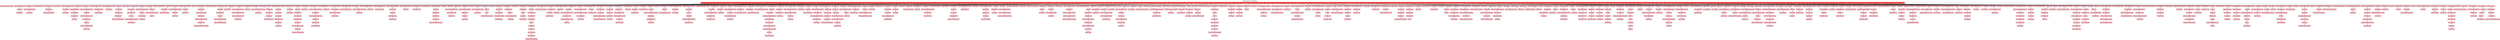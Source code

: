 digraph structs {
node [shape=record, fontname="Bookman Old Style", style=filled, fillcolor=lightpink];
edge [dir="both"]
labelloc="t";
label="Estructura de Datos";
fontsize=30;
struct [fillcolor=brown1, label="<f0> ___0___|<f1> ___1___|<f2> ___2___|<f3> ___3___|<f4> ___4___|<f5> ___5___|<f6> ___6___|<f7> ___7___|<f8> ___8___|<f9> ___9___|<f10> ___10___|<f11> ___11___|<f12> ___12___|<f13> ___13___|<f14> ___14___|<f15> ___15___|<f16> ___16___|<f17> ___17___|<f18> ___18___|<f19> ___19___|<f20> ___20___|<f21> ___21___|<f22> ___22___|<f23> ___23___|<f24> ___24___|<f25> ___25___|<f26> ___26___|<f27> ___27___|<f28> ___28___|<f29> ___29___|<f30> ___30___|<f31> ___31___|<f32> ___32___|<f33> ___33___|<f34> ___34___|<f35> ___35___|<f36> ___36___|<f37> ___37___|<f38> ___38___|<f39> ___39___|<f40> ___40___|<f41> ___41___|<f42> ___42___|<f43> ___43___|<f44> ___44___|<f45> ___45___|<f46> ___46___|<f47> ___47___|<f48> ___48___|<f49> ___49___|<f50> ___50___|<f51> ___51___|<f52> ___52___|<f53> ___53___|<f54> ___54___|<f55> ___55___|<f56> ___56___|<f57> ___57___|<f58> ___58___|<f59> ___59___|<f60> ___60___|<f61> ___61___|<f62> ___62___|<f63> ___63___|<f64> ___64___|<f65> ___65___|<f66> ___66___|<f67> ___67___|<f68> ___68___|<f69> ___69___|<f70> ___70___|<f71> ___71___|<f72> ___72___|<f73> ___73___|<f74> ___74___|<f75> ___75___|<f76> ___76___|<f77> ___77___|<f78> ___78___|<f79> ___79___|<f80> ___80___|<f81> ___81___|<f82> ___82___|<f83> ___83___|<f84> ___84___|<f85> ___85___|<f86> ___86___|<f87> ___87___|<f88> ___88___|<f89> ___89___|<f90> ___90___|<f91> ___91___|<f92> ___92___|<f93> ___93___|<f94> ___94___|<f95> ___95___|<f96> ___96___|<f97> ___97___|<f98> ___98___|<f99> ___99___|<f100> ___100___|<f101> ___101___|<f102> ___102___|<f103> ___103___|<f104> ___104___|<f105> ___105___|<f106> ___106___|<f107> ___107___|<f108> ___108___|<f109> ___109___|<f110> ___110___|<f111> ___111___|<f112> ___112___|<f113> ___113___|<f114> ___114___|<f115> ___115___|<f116> ___116___|<f117> ___117___|<f118> ___118___|<f119> ___119___|<f120> ___120___|<f121> ___121___|<f122> ___122___|<f123> ___123___|<f124> ___124___|<f125> ___125___|<f126> ___126___|<f127> ___127___|<f128> ___128___|<f129> ___129___|<f130> ___130___|<f131> ___131___|<f132> ___132___|<f133> ___133___|<f134> ___134___|<f135> ___135___|<f136> ___136___|<f137> ___137___|<f138> ___138___|<f139> ___139___|<f140> ___140___|<f141> ___141___|<f142> ___142___|<f143> ___143___|<f144> ___144___|<f145> ___145___|<f146> ___146___|<f147> ___147___|<f148> ___148___|<f149> ___149___|<f150> ___150___|<f151> ___151___|<f152> ___152___|<f153> ___153___|<f154> ___154___|<f155> ___155___|<f156> ___156___|<f157> ___157___|<f158> ___158___|<f159> ___159___|<f160> ___160___|<f161> ___161___|<f162> ___162___|<f163> ___163___|<f164> ___164___|<f165> ___165___|<f166> ___166___|<f167> ___167___|<f168> ___168___|<f169> ___169___|<f170> ___170___|<f171> ___171___|<f172> ___172___|<f173> ___173___|<f174> ___174___|<f175> ___175___|<f176> ___176___|<f177> ___177___|<f178> ___178___|<f179> ___179___|<f180> ___180___|<f181> ___181___|<f182> ___182___|<f183> ___183___|<f184> ___184___|<f185> ___185___|<f186> ___186___|<f187> ___187___|<f188> ___188___|<f189> ___189___|<f190> ___190___|<f191> ___191___|<f192> ___192___|<f193> ___193___|<f194> ___194___|<f195> ___195___|<f196> ___196___|<f197> ___197___|<f198> ___198___|<f199> ___199___|<f200> ___200___|<f201> ___201___|<f202> ___202___|<f203> ___203___|<f204> ___204___|<f205> ___205___|<f206> ___206___|<f207> ___207___|<f208> ___208___|<f209> ___209___|<f210> ___210___|<f211> ___211___|<f212> ___212___|<f213> ___213___|<f214> ___214___|<f215> ___215___|<f216> ___216___|<f217> ___217___|<f218> ___218___|<f219> ___219___|<f220> ___220___|<f221> ___221___|<f222> ___222___|<f223> ___223___|<f224> ___224___|<f225> ___225___|<f226> ___226___|<f227> ___227___|<f228> ___228___|<f229> ___229___|<f230> ___230___|<f231> ___231___|<f232> ___232___|<f233> ___233___|<f234> ___234___|<f235> ___235___|<f236> ___236___|<f237> ___237___|<f238> ___238___|<f239> ___239___|<f240> ___240___|<f241> ___241___|<f242> ___242___|<f243> ___243___|<f244> ___244___|<f245> ___245___|<f246> ___246___|<f247> ___247___|<f248> ___248___|<f249> ___249___|<f250> ___250___|<f251> ___251___|<f252> ___252___|<f253> ___253___|<f254> ___254___|<f255> ___255___|<f256> ___256___|<f257> ___257___|<f258> ___258___|<f259> ___259___|<f260> ___260___|<f261> ___261___|<f262> ___262___|<f263> ___263___|<f264> ___264___|<f265> ___265___|<f266> ___266___|<f267> ___267___|<f268> ___268___|<f269> ___269___|<f270> ___270___|<f271> ___271___|<f272> ___272___|<f273> ___273___|<f274> ___274___|<f275> ___275___|<f276> ___276___|<f277> ___277___|<f278> ___278___|<f279> ___279___|<f280> ___280___|<f281> ___281___|<f282> ___282___|<f283> ___283___|<f284> ___284___|<f285> ___285___|<f286> ___286___|<f287> ___287___|<f288> ___288___|<f289> ___289___|<f290> ___290___|<f291> ___291___|<f292> ___292___|<f293> ___293___|<f294> ___294___|<f295> ___295___|<f296> ___296___|<f297> ___297___|<f298> ___298___|<f299> ___299___|<f300> ___300___|<f301> ___301___|<f302> ___302___|<f303> ___303___|<f304> ___304___|<f305> ___305___|<f306> ___306___|<f307> ___307___|<f308> ___308___|<f309> ___309___|<f310> ___310___|<f311> ___311___|<f312> ___312___|<f313> ___313___|<f314> ___314___|<f315> ___315___|<f316> ___316___|<f317> ___317___|<f318> ___318___|<f319> ___319___|<f320> ___320___|<f321> ___321___|<f322> ___322___|<f323> ___323___|<f324> ___324___"];
a0Node0 [label="Anguiano, Longoria y Blanco Asociados"]
struct:f0 -> a0Node0;
a1Node0 [label="Baca, Soria y Alvarez Asociados"]
a1Node1 [label="Bustos e Hijos"]
a1Node2 [label="Borrego López S.L."]
struct:f1 -> a1Node0 -> a1Node1 -> a1Node2;
a2Node0 [label="Corrales Mojica S.A."]
a2Node1 [label="Cortés, Menéndez y Rael Asociados"]
a2Node2 [label="Castillo Solís S.L."]
struct:f2 -> a2Node0 -> a2Node1 -> a2Node2;
a3Node0 [label="Delatorre Venegas Hermanos"]
struct:f3 -> a3Node0;
a4Node0 [label="Escamilla Pichardo S.L."]
a4Node1 [label="Esquivel y Carreón"]
a4Node2 [label="Espinoza, Ceja y Villa Asociados"]
struct:f4 -> a4Node0 -> a4Node1 -> a4Node2;
a5Node0 [label="Figueroa Serna S.L."]
struct:f5 -> a5Node0;
a6Node0 [label="Galindo, Valentín y Quintero Asociados"]
a6Node1 [label="Garza Toro e Hijos"]
a6Node2 [label="Guerrero y Serna"]
struct:f6 -> a6Node0 -> a6Node1 -> a6Node2;
a7Node0 [label="Haro y Rodrígez"]
a7Node1 [label="Herrera Reynoso Hermanos"]
a7Node2 [label="Hinojosa y Solorzano"]
a7Node3 [label="Holguín Saiz e Hijos"]
a7Node4 [label="Haro y Espinal"]
struct:f7 -> a7Node0 -> a7Node1 -> a7Node2 -> a7Node3 -> a7Node4;
a8Node0 [label="Irizarry y Treviño"]
a8Node1 [label="Iglesias, Valdés y Echevarría Asociados"]
a8Node2 [label="Iglesias y Téllez"]
a8Node3 [label="Irizarry, Barreto y Arriaga Asociados"]
a8Node4 [label="Ibarra Varela Hermanos"]
a8Node5 [label="Ibarra y Páez"]
a8Node6 [label="Irizarry, Chacón y Velasco Asociados"]
a8Node7 [label="Irizarry y Almaraz"]
struct:f8 -> a8Node0 -> a8Node1 -> a8Node2 -> a8Node3 -> a8Node4 -> a8Node5 -> a8Node6 -> a8Node7;
a9Node0 [label="Jasso, Atencio y Navarrete Asociados"]
a9Node1 [label="Juárez Aparicio Hermanos"]
a9Node2 [label="Jiménez y Montemayor"]
struct:f9 -> a9Node0 -> a9Node1 -> a9Node2;
a13Node0 [label="Anguiano, Longoria y Blanco Asociados"]
a13Node1 [label="Arenas Crespo S.A."]
struct:f13 -> a13Node0 -> a13Node1;
a14Node0 [label="Bustos y León"]
a14Node1 [label="Barragán y Adorno"]
a14Node2 [label="Beltrán Sevilla e Hijos"]
a14Node3 [label="Bañuelos y Peralta"]
a14Node4 [label="Barajas, Varela y Negrete Asociados"]
struct:f14 -> a14Node0 -> a14Node1 -> a14Node2 -> a14Node3 -> a14Node4;
a15Node0 [label="Camacho Verdugo S.A."]
struct:f15 -> a15Node0;
a16Node0 [label="Delagarza y Marrero"]
a16Node1 [label="de Anda Becerra S.L."]
a16Node2 [label="Duran Esquivel e Hijos"]
a16Node3 [label="Delacrúz S.A."]
a16Node4 [label="Domínguez, Aguilera y Urías Asociados"]
a16Node5 [label="Dueñas y Delafuente"]
struct:f16 -> a16Node0 -> a16Node1 -> a16Node2 -> a16Node3 -> a16Node4 -> a16Node5;
a17Node0 [label="Esquivel y Rojas"]
a17Node1 [label="Echevarría, Varela y Rivera Asociados"]
a17Node2 [label="Esparza y Vera"]
a17Node3 [label="Espinoza y Zambrano"]
a17Node4 [label="Espinosa y Delao"]
struct:f17 -> a17Node0 -> a17Node1 -> a17Node2 -> a17Node3 -> a17Node4;
a18Node0 [label="Fajardo y Delapaz"]
a18Node1 [label="Flórez Alba S.A."]
a18Node2 [label="Figueroa, Nazario y Gaitán Asociados"]
a18Node3 [label="Fonseca S.L."]
struct:f18 -> a18Node0 -> a18Node1 -> a18Node2 -> a18Node3;
a19Node0 [label="Galindo, Correa y Ruelas Asociados"]
struct:f19 -> a19Node0;
a20Node0 [label="Haro y Villegas"]
a20Node1 [label="Holguín y Gallegos"]
a20Node2 [label="Herrera Reynoso Hermanos"]
struct:f20 -> a20Node0 -> a20Node1 -> a20Node2;
a21Node0 [label="Ibarra y Jaimes"]
a21Node1 [label="Iglesias, Valdés y Echevarría Asociados"]
a21Node2 [label="Iglesias y Téllez"]
a21Node3 [label="Ibarra y Solano"]
struct:f21 -> a21Node0 -> a21Node1 -> a21Node2 -> a21Node3;
a22Node0 [label="Jaime, Cavazos y Galván Asociados"]
a22Node1 [label="Jurado y Matos"]
a22Node2 [label="Jiménez y Rangel"]
struct:f22 -> a22Node0 -> a22Node1 -> a22Node2;
a24Node0 [label="Luna e Hijos"]
struct:f24 -> a24Node0;
a25Node0 [label="Murillo Domínguez S.L."]
a25Node1 [label="Martínez Rojas S.L."]
a25Node2 [label="Menéndez Valencia Hermanos"]
a25Node3 [label="Muñoz y Bermúdez"]
a25Node4 [label="Montaño, Ferrer y Varela Asociados"]
a25Node5 [label="Mayorga Rivera S.L."]
a25Node6 [label="Manzanares, Trujillo y Escamilla Asociados"]
struct:f25 -> a25Node0 -> a25Node1 -> a25Node2 -> a25Node3 -> a25Node4 -> a25Node5 -> a25Node6;
a26Node0 [label="Almanza Cavazos Hermanos"]
struct:f26 -> a26Node0;
a27Node0 [label="Baca, Soria y Alvarez Asociados"]
a27Node1 [label="Badillo y Montez"]
a27Node2 [label="Beltrán Sevilla e Hijos"]
a27Node3 [label="Báez y Anaya"]
a27Node4 [label="Becerra, Rendón y Blanco Asociados"]
a27Node5 [label="Barajas, Varela y Negrete Asociados"]
struct:f27 -> a27Node0 -> a27Node1 -> a27Node2 -> a27Node3 -> a27Node4 -> a27Node5;
a28Node0 [label="Corrales Mojica S.A."]
a28Node1 [label="Cintrón Carrero S.L."]
struct:f28 -> a28Node0 -> a28Node1;
a29Node0 [label="Delagarza y Marrero"]
a29Node1 [label="Duran, Gómez y Ulibarri Asociados"]
a29Node2 [label="Delarosa, Centeno y Ferrer Asociados"]
a29Node3 [label="Dueñas, Ponce y Molina Asociados"]
a29Node4 [label="Delgadillo y Sanches"]
struct:f29 -> a29Node0 -> a29Node1 -> a29Node2 -> a29Node3 -> a29Node4;
a30Node0 [label="Espinoza y Alvarez"]
a30Node1 [label="Espino y Tejada"]
struct:f30 -> a30Node0 -> a30Node1;
a31Node0 [label="Fajardo y Delapaz"]
a31Node1 [label="Fajardo, Santacruz y Sepúlveda Asociados"]
a31Node2 [label="Farías Castro S.A."]
struct:f31 -> a31Node0 -> a31Node1 -> a31Node2;
a32Node0 [label="Godoy Acuña S.A."]
a32Node1 [label="Garza Toro e Hijos"]
a32Node2 [label="Gollum Galván S.A."]
a32Node3 [label="Guerrero y Serna"]
a32Node4 [label="Guevara Solorio Hermanos"]
struct:f32 -> a32Node0 -> a32Node1 -> a32Node2 -> a32Node3 -> a32Node4;
a33Node0 [label="Herrera S.A."]
struct:f33 -> a33Node0;
a34Node0 [label="Iglesias, Valdés y Echevarría Asociados"]
a34Node1 [label="Iglesias y Téllez"]
a34Node2 [label="Iglesias y Valentín"]
a34Node3 [label="Iglesias y Sarabia"]
a34Node4 [label="Iglesias Delacrúz e Hijos"]
a34Node5 [label="Iglesias Hermanos"]
a34Node6 [label="Irizarry Tello S.L."]
struct:f34 -> a34Node0 -> a34Node1 -> a34Node2 -> a34Node3 -> a34Node4 -> a34Node5 -> a34Node6;
a35Node0 [label="Jaramillo y Mascareñas"]
a35Node1 [label="Juárez y Hurtado"]
a35Node2 [label="Jiménez y Rangel"]
struct:f35 -> a35Node0 -> a35Node1 -> a35Node2;
a37Node0 [label="Leiva y Miranda"]
a37Node1 [label="Linares e Hijos"]
a37Node2 [label="Laureano Madera S.L."]
a37Node3 [label="Lebrón y Armendáriz"]
a37Node4 [label="Lomeli Garay Hermanos"]
a37Node5 [label="Lozada Loera S.A."]
a37Node6 [label="Lugo, Soria y Menéndez Asociados"]
a37Node7 [label="Longoria e Hijos"]
a37Node8 [label="Loya, Márquez y Madrid Asociados"]
struct:f37 -> a37Node0 -> a37Node1 -> a37Node2 -> a37Node3 -> a37Node4 -> a37Node5 -> a37Node6 -> a37Node7 -> a37Node8;
a38Node0 [label="Mondragón y Rentería"]
a38Node1 [label="Martínez Rojas S.L."]
struct:f38 -> a38Node0 -> a38Node1;
a39Node0 [label="Atencio Carrasco S.L."]
a39Node1 [label="Apodaca, Camacho y Pedroza Asociados"]
a39Node2 [label="Arreola Abrego S.A."]
a39Node3 [label="Abeyta, Jáquez y Samaniego Asociados"]
a39Node4 [label="Aguilera y Sotelo"]
a39Node5 [label="Arenas y Altamirano"]
a39Node6 [label="Alarcón Menéndez e Hijos"]
struct:f39 -> a39Node0 -> a39Node1 -> a39Node2 -> a39Node3 -> a39Node4 -> a39Node5 -> a39Node6;
a40Node0 [label="Bétancourt Palacios Hermanos"]
a40Node1 [label="Barragán y Adorno"]
struct:f40 -> a40Node0 -> a40Node1;
a41Node0 [label="Cadena, Colón y Olivo Asociados"]
a41Node1 [label="Camacho Verdugo S.A."]
a41Node2 [label="Cornejo, López y Orta Asociados"]
a41Node3 [label="Carrasco y Villareal"]
struct:f41 -> a41Node0 -> a41Node1 -> a41Node2 -> a41Node3;
a42Node0 [label="Delatorre Venegas Hermanos"]
a42Node1 [label="Duran, Gómez y Ulibarri Asociados"]
struct:f42 -> a42Node0 -> a42Node1;
a43Node0 [label="Espino Castro S.A."]
a43Node1 [label="Echevarría, Menéndez y Yáñez Asociados"]
a43Node2 [label="Esquibel y Lemus"]
struct:f43 -> a43Node0 -> a43Node1 -> a43Node2;
a44Node0 [label="Flórez, Sauceda y Quiñónez Asociados"]
a44Node1 [label="Farías Castro S.A."]
struct:f44 -> a44Node0 -> a44Node1;
a45Node0 [label="Galindo, Correa y Ruelas Asociados"]
a45Node1 [label="Gallegos Quezada e Hijos"]
struct:f45 -> a45Node0 -> a45Node1;
a46Node0 [label="Herrera, Sanabria y Toledo Asociados"]
a46Node1 [label="Holguín y Gallegos"]
a46Node2 [label="Huerta e Hijos"]
a46Node3 [label="Hinojosa Llamas e Hijos"]
a46Node4 [label="Hurtado y Quiñones"]
struct:f46 -> a46Node0 -> a46Node1 -> a46Node2 -> a46Node3 -> a46Node4;
a47Node0 [label="Ibarra, Fernández y León Asociados"]
a47Node1 [label="Ibarra y Solano"]
struct:f47 -> a47Node0 -> a47Node1;
a48Node0 [label="Jaramillo y Mascareñas"]
a48Node1 [label="Jaimes Bahena e Hijos"]
struct:f48 -> a48Node0 -> a48Node1;
a50Node0 [label="Lira Corrales Hermanos"]
struct:f50 -> a50Node0;
a52Node0 [label="Almanza Cavazos Hermanos"]
a52Node1 [label="Alonso y Juárez"]
a52Node2 [label="Apodaca y Almonte"]
a52Node3 [label="Arenas Crespo S.A."]
a52Node4 [label="Aponte Juárez S.A."]
a52Node5 [label="Apodaca, Camacho y Pedroza Asociados"]
struct:f52 -> a52Node0 -> a52Node1 -> a52Node2 -> a52Node3 -> a52Node4 -> a52Node5;
a53Node0 [label="Bustos e Hijos"]
struct:f53 -> a53Node0;
a54Node0 [label="Colón y Moreno"]
struct:f54 -> a54Node0;
a55Node0 [label="Delagarza y Marrero"]
a55Node1 [label="Dueñas, Esquivel y Morales Asociados"]
a55Node2 [label="Delapaz Arevalo Hermanos"]
a55Node3 [label="Delgadillo y Alaniz"]
struct:f55 -> a55Node0 -> a55Node1 -> a55Node2 -> a55Node3;
a56Node0 [label="Esquivel y Rojas"]
a56Node1 [label="Estrada, Dávila y Partida Asociados"]
a56Node2 [label="Esquibel y Lemus"]
a56Node3 [label="Esparza y Vera"]
a56Node4 [label="Espinosa y Delao"]
struct:f56 -> a56Node0 -> a56Node1 -> a56Node2 -> a56Node3 -> a56Node4;
a57Node0 [label="Figueroa S.L."]
struct:f57 -> a57Node0;
a58Node0 [label="Guerrero y Serna"]
a58Node1 [label="Gaytán, Trejo y Esquibel Asociados"]
a58Node2 [label="Gollum y Carvajal"]
struct:f58 -> a58Node0 -> a58Node1 -> a58Node2;
a59Node0 [label="Heredia y Angulo"]
a59Node1 [label="Herrera S.A."]
a59Node2 [label="Haro S.L."]
a59Node3 [label="Huerta, Tirado y Ozuna Asociados"]
struct:f59 -> a59Node0 -> a59Node1 -> a59Node2 -> a59Node3;
a60Node0 [label="Ibarra y Solano"]
struct:f60 -> a60Node0;
a61Node0 [label="Jaramillo y Mascareñas"]
a61Node1 [label="Juárez y Hurtado"]
a61Node2 [label="Juárez Rosado e Hijos"]
a61Node3 [label="Jasso, Vega y Tamez Asociados"]
a61Node4 [label="Jáquez Velázquez S.A."]
struct:f61 -> a61Node0 -> a61Node1 -> a61Node2 -> a61Node3 -> a61Node4;
a64Node0 [label="Maldonado y Barela"]
a64Node1 [label="Montemayor y Roldán"]
a64Node2 [label="Montalvo S.L."]
a64Node3 [label="Mojica, Muñiz y Zúñiga Asociados"]
a64Node4 [label="Madrid y Mojica"]
struct:f64 -> a64Node0 -> a64Node1 -> a64Node2 -> a64Node3 -> a64Node4;
a65Node0 [label="Alcala Beltrán S.A."]
struct:f65 -> a65Node0;
a66Node0 [label="Benavídez y Holguín"]
a66Node1 [label="Barragán y Adorno"]
a66Node2 [label="Bustos S.L."]
a66Node3 [label="Badillo e Hijos"]
a66Node4 [label="Briones Ocampo S.A."]
struct:f66 -> a66Node0 -> a66Node1 -> a66Node2 -> a66Node3 -> a66Node4;
a67Node0 [label="Cotto Delapaz Hermanos"]
a67Node1 [label="Colón y Moreno"]
a67Node2 [label="Camacho Verdugo S.A."]
a67Node3 [label="Carrasco y Villareal"]
a67Node4 [label="Castro y Hernández"]
a67Node5 [label="Curiel S.A."]
a67Node6 [label="Cornejo y Paredes"]
a67Node7 [label="Cuellar Hermanos"]
a67Node8 [label="Córdova y Henríquez"]
a67Node9 [label="Calderón y Escalante"]
a67Node10 [label="Chacón, Muñiz y Sevilla Asociados"]
struct:f67 -> a67Node0 -> a67Node1 -> a67Node2 -> a67Node3 -> a67Node4 -> a67Node5 -> a67Node6 -> a67Node7 -> a67Node8 -> a67Node9 -> a67Node10;
a68Node0 [label="Domínquez Pagan Hermanos"]
a68Node1 [label="Duran, Gómez y Ulibarri Asociados"]
struct:f68 -> a68Node0 -> a68Node1;
a69Node0 [label="Espinosa y Sotelo"]
a69Node1 [label="Espinoza y Zambrano"]
a69Node2 [label="Espino y Tejada"]
a69Node3 [label="Elizondo y Guardado"]
struct:f69 -> a69Node0 -> a69Node1 -> a69Node2 -> a69Node3;
a70Node0 [label="Flórez, Sauceda y Quiñónez Asociados"]
a70Node1 [label="Fajardo y Delapaz"]
a70Node2 [label="Farías Castro S.A."]
struct:f70 -> a70Node0 -> a70Node1 -> a70Node2;
a71Node0 [label="Guardado Esparza S.L."]
a71Node1 [label="Gaona Mares S.L."]
a71Node2 [label="Guajardo, Rivera y Montero Asociados"]
a71Node3 [label="Gálvez Osorio Hermanos"]
a71Node4 [label="Gurule, Ledesma y Botello Asociados"]
a71Node5 [label="Gil Orosco S.L."]
struct:f71 -> a71Node0 -> a71Node1 -> a71Node2 -> a71Node3 -> a71Node4 -> a71Node5;
a72Node0 [label="Holguín y Baca"]
a72Node1 [label="Herrera, Sanabria y Toledo Asociados"]
a72Node2 [label="Hidalgo, Mata y Manzanares Asociados"]
a72Node3 [label="Hurtado Archuleta S.L."]
a72Node4 [label="Herrera Vera S.A."]
struct:f72 -> a72Node0 -> a72Node1 -> a72Node2 -> a72Node3 -> a72Node4;
a73Node0 [label="Irizarry, Preciado y Soliz Asociados"]
a73Node1 [label="Ibarra e Hijos"]
a73Node2 [label="Iglesias Delacrúz e Hijos"]
struct:f73 -> a73Node0 -> a73Node1 -> a73Node2;
a74Node0 [label="Jaramillo y Mascareñas"]
a74Node1 [label="Jaimes Bahena e Hijos"]
a74Node2 [label="Jiménez y Nazario"]
a74Node3 [label="Jaime, Carmona y Córdova Asociados"]
a74Node4 [label="Jiménez, Alva y Zamudio Asociados"]
struct:f74 -> a74Node0 -> a74Node1 -> a74Node2 -> a74Node3 -> a74Node4;
a76Node0 [label="Lira Corrales Hermanos"]
a76Node1 [label="Leyva Tafoya e Hijos"]
a76Node2 [label="Limón Valles S.A."]
a76Node3 [label="Laboy y Espinoza"]
a76Node4 [label="Leiva y Carvajal"]
struct:f76 -> a76Node0 -> a76Node1 -> a76Node2 -> a76Node3 -> a76Node4;
a77Node0 [label="Montemayor y Roldán"]
a77Node1 [label="Martínez Rojas S.L."]
a77Node2 [label="Menéndez Valencia Hermanos"]
a77Node3 [label="Monroy, Esquivel y Brito Asociados"]
a77Node4 [label="Matías Hermanos"]
a77Node5 [label="Montes Arevalo e Hijos"]
struct:f77 -> a77Node0 -> a77Node1 -> a77Node2 -> a77Node3 -> a77Node4 -> a77Node5;
a78Node0 [label="Almanza Cavazos Hermanos"]
a78Node1 [label="Alonso y Juárez"]
struct:f78 -> a78Node0 -> a78Node1;
a79Node0 [label="Badillo e Hijos"]
a79Node1 [label="Borrego López S.L."]
a79Node2 [label="Blanco Guardado S.A."]
struct:f79 -> a79Node0 -> a79Node1 -> a79Node2;
a80Node0 [label="Corrales Mojica S.A."]
a80Node1 [label="Cotto Delapaz Hermanos"]
struct:f80 -> a80Node0 -> a80Node1;
a81Node0 [label="Delapaz y Puga"]
a81Node1 [label="Delapaz y Lira"]
a81Node2 [label="Delacrúz, Grijalva y Valenzuela Asociados"]
a81Node3 [label="Delgadillo y Alaniz"]
a81Node4 [label="Delgadillo Cardenas S.A."]
a81Node5 [label="Deleón y Beltrán"]
struct:f81 -> a81Node0 -> a81Node1 -> a81Node2 -> a81Node3 -> a81Node4 -> a81Node5;
a82Node0 [label="Espino y Tejada"]
struct:f82 -> a82Node0;
a83Node0 [label="Figueroa Serna S.L."]
a83Node1 [label="Figueroa S.L."]
a83Node2 [label="Fajardo, Saldivar y Salas Asociados"]
struct:f83 -> a83Node0 -> a83Node1 -> a83Node2;
a84Node0 [label="Galindo, Valentín y Quintero Asociados"]
a84Node1 [label="Garza Toro e Hijos"]
a84Node2 [label="Guerrero y Serna"]
struct:f84 -> a84Node0 -> a84Node1 -> a84Node2;
a85Node0 [label="Herrera, Sanabria y Toledo Asociados"]
a85Node1 [label="Heredia y Angulo"]
a85Node2 [label="Herrera S.A."]
a85Node3 [label="Huerta e Hijos"]
a85Node4 [label="Hidalgo, Mata y Manzanares Asociados"]
a85Node5 [label="Hinojosa Llamas e Hijos"]
struct:f85 -> a85Node0 -> a85Node1 -> a85Node2 -> a85Node3 -> a85Node4 -> a85Node5;
a86Node0 [label="Iglesias, Altamirano y Amador Asociados"]
struct:f86 -> a86Node0;
a87Node0 [label="Jaramillo y Mascareñas"]
a87Node1 [label="Juárez y Hurtado"]
a87Node2 [label="Jaime, Carmona y Córdova Asociados"]
a87Node3 [label="Jáquez Apodaca e Hijos"]
a87Node4 [label="Jaimes Espinosa e Hijos"]
struct:f87 -> a87Node0 -> a87Node1 -> a87Node2 -> a87Node3 -> a87Node4;
a89Node0 [label="Leyva Tafoya e Hijos"]
a89Node1 [label="Limón Valles S.A."]
a89Node2 [label="Laboy y Espinoza"]
struct:f89 -> a89Node0 -> a89Node1 -> a89Node2;
a90Node0 [label="Montalvo S.L."]
a90Node1 [label="Monroy, Esquivel y Brito Asociados"]
a90Node2 [label="Matías Hermanos"]
a90Node3 [label="Mojica, Muñiz y Zúñiga Asociados"]
a90Node4 [label="Maestas y Macías"]
struct:f90 -> a90Node0 -> a90Node1 -> a90Node2 -> a90Node3 -> a90Node4;
a91Node0 [label="Anguiano, Longoria y Blanco Asociados"]
a91Node1 [label="Arroyo Almanza S.A."]
a91Node2 [label="Acosta, Almaraz y Ramírez Asociados"]
struct:f91 -> a91Node0 -> a91Node1 -> a91Node2;
a92Node0 [label="Barrientos y Rivera"]
a92Node1 [label="Briones Ocampo S.A."]
a92Node2 [label="Baca, Muñiz y Alcántar Asociados"]
struct:f92 -> a92Node0 -> a92Node1 -> a92Node2;
a93Node0 [label="Cadena, Colón y Olivo Asociados"]
a93Node1 [label="Corrales, Noriega y Montenegro Asociados"]
struct:f93 -> a93Node0 -> a93Node1;
a94Node0 [label="Domínquez Pagan Hermanos"]
a94Node1 [label="Delapaz y Puga"]
a94Node2 [label="de Anda Becerra S.L."]
a94Node3 [label="Domínquez, Alarcón y Barela Asociados"]
a94Node4 [label="Delapaz Arevalo Hermanos"]
a94Node5 [label="Duran Esquivel e Hijos"]
a94Node6 [label="Dávila, Acevedo y Parra Asociados"]
a94Node7 [label="Delafuente, Delao y Navarro Asociados"]
a94Node8 [label="Delacrúz S.A."]
a94Node9 [label="Delapaz Peralta Hermanos"]
struct:f94 -> a94Node0 -> a94Node1 -> a94Node2 -> a94Node3 -> a94Node4 -> a94Node5 -> a94Node6 -> a94Node7 -> a94Node8 -> a94Node9;
a95Node0 [label="Esparza y Monroy"]
a95Node1 [label="Esquibel y Lemus"]
a95Node2 [label="Escamilla Pichardo S.L."]
a95Node3 [label="Espinosa y Delao"]
struct:f95 -> a95Node0 -> a95Node1 -> a95Node2 -> a95Node3;
a96Node0 [label="Flores, Prado y Adorno Asociados"]
a96Node1 [label="Figueroa, Márquez y Carrero Asociados"]
a96Node2 [label="Fajardo, Saldivar y Salas Asociados"]
a96Node3 [label="Ferrer y Delarosa"]
a96Node4 [label="Fuentes y Parra"]
struct:f96 -> a96Node0 -> a96Node1 -> a96Node2 -> a96Node3 -> a96Node4;
a97Node0 [label="Guardado Esparza S.L."]
a97Node1 [label="Gurule y Sepúlveda"]
struct:f97 -> a97Node0 -> a97Node1;
a98Node0 [label="Haro y Rodrígez"]
a98Node1 [label="Huerta e Hijos"]
a98Node2 [label="Herrera Reynoso Hermanos"]
struct:f98 -> a98Node0 -> a98Node1 -> a98Node2;
a99Node0 [label="Ibarra y Jaimes"]
a99Node1 [label="Irizarry, Barreto y Arriaga Asociados"]
a99Node2 [label="Irizarry Aguirre e Hijos"]
a99Node3 [label="Ibarra, Altamirano y Aguayo Asociados"]
a99Node4 [label="Irizarry Hernandes S.L."]
a99Node5 [label="Irizarry y Almaraz"]
struct:f99 -> a99Node0 -> a99Node1 -> a99Node2 -> a99Node3 -> a99Node4 -> a99Node5;
a100Node0 [label="Jaime, Cavazos y Galván Asociados"]
a100Node1 [label="Jaramillo y Salinas"]
a100Node2 [label="Juárez Rosado e Hijos"]
a100Node3 [label="Jiménez y Nazario"]
a100Node4 [label="Jurado Solano S.A."]
a100Node5 [label="Jiménez, Alva y Zamudio Asociados"]
struct:f100 -> a100Node0 -> a100Node1 -> a100Node2 -> a100Node3 -> a100Node4 -> a100Node5;
a102Node0 [label="Leyva Tafoya e Hijos"]
a102Node1 [label="Limón Valles S.A."]
a102Node2 [label="Laboy y Espinoza"]
a102Node3 [label="Luna, Acevedo y Castro Asociados"]
a102Node4 [label="Leiva, Fonseca y Polanco Asociados"]
a102Node5 [label="Lira Olivo e Hijos"]
a102Node6 [label="Leyva Alonso e Hijos"]
struct:f102 -> a102Node0 -> a102Node1 -> a102Node2 -> a102Node3 -> a102Node4 -> a102Node5 -> a102Node6;
a104Node0 [label="Alcala Beltrán S.A."]
a104Node1 [label="Arevalo, Lozano y Águilar Asociados"]
a104Node2 [label="Arriaga S.A."]
a104Node3 [label="Ayala y Alvarado"]
struct:f104 -> a104Node0 -> a104Node1 -> a104Node2 -> a104Node3;
a106Node0 [label="Corrales, Noriega y Montenegro Asociados"]
a106Node1 [label="Cintrón Carrero S.L."]
a106Node2 [label="Cabrera Barrios e Hijos"]
struct:f106 -> a106Node0 -> a106Node1 -> a106Node2;
a107Node0 [label="Delapaz y Puga"]
a107Node1 [label="Delapaz y Lira"]
a107Node2 [label="Dueñas, Esquivel y Morales Asociados"]
a107Node3 [label="Domínquez, Alarcón y Barela Asociados"]
struct:f107 -> a107Node0 -> a107Node1 -> a107Node2 -> a107Node3;
a108Node0 [label="Espinoza y Alvarez"]
a108Node1 [label="Espinosa y Sotelo"]
struct:f108 -> a108Node0 -> a108Node1;
a109Node0 [label="Figueroa Serna S.L."]
struct:f109 -> a109Node0;
a110Node0 [label="Guardado Esparza S.L."]
a110Node1 [label="Gurule y Sepúlveda"]
a110Node2 [label="Guerrero y Serna"]
a110Node3 [label="Gaytán, Trejo y Esquibel Asociados"]
a110Node4 [label="Gastélum Báez e Hijos"]
struct:f110 -> a110Node0 -> a110Node1 -> a110Node2 -> a110Node3 -> a110Node4;
a111Node0 [label="Holguín y Baca"]
a111Node1 [label="Hurtado y Terán"]
a111Node2 [label="Haro y Espinal"]
struct:f111 -> a111Node0 -> a111Node1 -> a111Node2;
a112Node0 [label="Ibarra y Jaimes"]
struct:f112 -> a112Node0;
a113Node0 [label="Jáquez Lucero S.A."]
a113Node1 [label="Jasso, Vega y Tamez Asociados"]
struct:f113 -> a113Node0 -> a113Node1;
a116Node0 [label="Murillo Domínguez S.L."]
a116Node1 [label="Madrigal e Hijos"]
struct:f116 -> a116Node0 -> a116Node1;
a117Node0 [label="Alcala Beltrán S.A."]
a117Node1 [label="Anguiano, Longoria y Blanco Asociados"]
a117Node2 [label="Atencio Carrasco S.L."]
a117Node3 [label="Altamirano Corona S.L."]
struct:f117 -> a117Node0 -> a117Node1 -> a117Node2 -> a117Node3;
a118Node0 [label="Bétancourt Palacios Hermanos"]
struct:f118 -> a118Node0;
a119Node0 [label="Camacho Verdugo S.A."]
struct:f119 -> a119Node0;
a120Node0 [label="Duran Varela e Hijos"]
a120Node1 [label="Delapaz y Lira"]
a120Node2 [label="Duran y Paredes"]
a120Node3 [label="Duran Esquivel e Hijos"]
a120Node4 [label="Dávila, Acevedo y Parra Asociados"]
struct:f120 -> a120Node0 -> a120Node1 -> a120Node2 -> a120Node3 -> a120Node4;
a121Node0 [label="Echevarría, Menéndez y Yáñez Asociados"]
a121Node1 [label="Escamilla Pichardo S.L."]
struct:f121 -> a121Node0 -> a121Node1;
a122Node0 [label="Fuentes y Yáñez"]
struct:f122 -> a122Node0;
a123Node0 [label="Galindo, Valentín y Quintero Asociados"]
a123Node1 [label="Godoy Acuña S.A."]
a123Node2 [label="Gollum Galván S.A."]
a123Node3 [label="Granado e Hijos"]
a123Node4 [label="Guevara Solorio Hermanos"]
struct:f123 -> a123Node0 -> a123Node1 -> a123Node2 -> a123Node3 -> a123Node4;
a124Node0 [label="Holguín y Baca"]
a124Node1 [label="Holguín y Gallegos"]
a124Node2 [label="Haro y Rodrígez"]
struct:f124 -> a124Node0 -> a124Node1 -> a124Node2;
a125Node0 [label="Iglesias y Téllez"]
a125Node1 [label="Irizarry, Preciado y Soliz Asociados"]
a125Node2 [label="Irizarry, Barreto y Arriaga Asociados"]
a125Node3 [label="Iglesias, Altamirano y Amador Asociados"]
struct:f125 -> a125Node0 -> a125Node1 -> a125Node2 -> a125Node3;
a126Node0 [label="Jaime, Carmona y Córdova Asociados"]
struct:f126 -> a126Node0;
a128Node0 [label="Laboy y Espinoza"]
struct:f128 -> a128Node0;
a129Node0 [label="Montaño, Ferrer y Varela Asociados"]
struct:f129 -> a129Node0;
a131Node0 [label="Barrientos y Rivera"]
a131Node1 [label="Bonilla S.L."]
a131Node2 [label="Badillo y Montez"]
struct:f131 -> a131Node0 -> a131Node1 -> a131Node2;
a132Node0 [label="Cintrón Carrero S.L."]
a132Node1 [label="Chávez y Nava"]
a132Node2 [label="Cornejo, López y Orta Asociados"]
a132Node3 [label="Ceballos e Hijos"]
struct:f132 -> a132Node0 -> a132Node1 -> a132Node2 -> a132Node3;
a133Node0 [label="Duran Varela e Hijos"]
struct:f133 -> a133Node0;
a134Node0 [label="Estrada, Dávila y Partida Asociados"]
a134Node1 [label="Espino Castro S.A."]
a134Node2 [label="Echevarría, Varela y Rivera Asociados"]
a134Node3 [label="Escalante, Girón y Blanco Asociados"]
a134Node4 [label="Escobar, Bétancourt y Gómez Asociados"]
struct:f134 -> a134Node0 -> a134Node1 -> a134Node2 -> a134Node3 -> a134Node4;
a135Node0 [label="Fajardo, Santacruz y Sepúlveda Asociados"]
struct:f135 -> a135Node0;
a136Node0 [label="Godoy Acuña S.A."]
a136Node1 [label="Guillen S.A."]
a136Node2 [label="Gollum Galván S.A."]
a136Node3 [label="Gurule y Sepúlveda"]
a136Node4 [label="Gaytán, Trejo y Esquibel Asociados"]
a136Node5 [label="Gastélum Báez e Hijos"]
a136Node6 [label="Galindo, Correa y Ruelas Asociados"]
a136Node7 [label="Gracia y Cardenas"]
a136Node8 [label="Guajardo e Hijos"]
struct:f136 -> a136Node0 -> a136Node1 -> a136Node2 -> a136Node3 -> a136Node4 -> a136Node5 -> a136Node6 -> a136Node7 -> a136Node8;
a137Node0 [label="Haro y Villegas"]
a137Node1 [label="Hinojosa Llamas e Hijos"]
a137Node2 [label="Hurtado y Orellana"]
struct:f137 -> a137Node0 -> a137Node1 -> a137Node2;
a138Node0 [label="Ibarra, Fernández y León Asociados"]
a138Node1 [label="Ibarra y Jaimes"]
a138Node2 [label="Ibarra, Cazares y Amador Asociados"]
a138Node3 [label="Ibarra, Gamboa y Cerda Asociados"]
a138Node4 [label="Irizarry Aguirre e Hijos"]
struct:f138 -> a138Node0 -> a138Node1 -> a138Node2 -> a138Node3 -> a138Node4;
a139Node0 [label="Juárez S.A."]
a139Node1 [label="Jimínez y Delagarza"]
struct:f139 -> a139Node0 -> a139Node1;
a142Node0 [label="Maldonado y Barela"]
a142Node1 [label="Montaño, Ferrer y Varela Asociados"]
a142Node2 [label="Madrid y Mojica"]
a142Node3 [label="Maestas y Macías"]
a142Node4 [label="Mata, Cruz y González Asociados"]
a142Node5 [label="Montañez y Escamilla"]
a142Node6 [label="Montero y Nieto"]
struct:f142 -> a142Node0 -> a142Node1 -> a142Node2 -> a142Node3 -> a142Node4 -> a142Node5 -> a142Node6;
a143Node0 [label="Alcala Beltrán S.A."]
a143Node1 [label="Apodaca y Almonte"]
struct:f143 -> a143Node0 -> a143Node1;
a144Node0 [label="Banda S.L."]
a144Node1 [label="Barragán, Velásquez y Perea Asociados"]
struct:f144 -> a144Node0 -> a144Node1;
a145Node0 [label="Colón y Moreno"]
a145Node1 [label="Corrales, Noriega y Montenegro Asociados"]
a145Node2 [label="Crespo Alonzo e Hijos"]
a145Node3 [label="Carrasquillo y Casanova"]
struct:f145 -> a145Node0 -> a145Node1 -> a145Node2 -> a145Node3;
a146Node0 [label="Duran, Gómez y Ulibarri Asociados"]
a146Node1 [label="Delafuente, Delao y Navarro Asociados"]
a146Node2 [label="Dávila Terán S.A."]
struct:f146 -> a146Node0 -> a146Node1 -> a146Node2;
a147Node0 [label="Espinosa Paredes e Hijos"]
a147Node1 [label="Espinoza y Alvarez"]
a147Node2 [label="Escamilla Pichardo S.L."]
struct:f147 -> a147Node0 -> a147Node1 -> a147Node2;
a148Node0 [label="Fajardo, Santacruz y Sepúlveda Asociados"]
a148Node1 [label="Fonseca Vélez e Hijos"]
a148Node2 [label="Flórez Zamora S.A."]
a148Node3 [label="Ferrer y Delarosa"]
struct:f148 -> a148Node0 -> a148Node1 -> a148Node2 -> a148Node3;
a149Node0 [label="Guillen S.A."]
a149Node1 [label="Gaona Mares S.L."]
a149Node2 [label="Granado e Hijos"]
a149Node3 [label="Gaytán, Trejo y Esquibel Asociados"]
struct:f149 -> a149Node0 -> a149Node1 -> a149Node2 -> a149Node3;
a150Node0 [label="Haro y Rodrígez"]
struct:f150 -> a150Node0;
a151Node0 [label="Irizarry, Preciado y Soliz Asociados"]
struct:f151 -> a151Node0;
a152Node0 [label="Jáquez Lucero S.A."]
a152Node1 [label="Juárez Rosado e Hijos"]
a152Node2 [label="Jurado S.A."]
a152Node3 [label="Juárez S.A."]
a152Node4 [label="Juárez Ferrer S.A."]
a152Node5 [label="Jiménez y Montemayor"]
a152Node6 [label="Jimínez y Delagarza"]
a152Node7 [label="Jurado Solano S.A."]
a152Node8 [label="Jaimes, Olivares y Carrera Asociados"]
a152Node9 [label="Jaimes Pagan S.A."]
struct:f152 -> a152Node0 -> a152Node1 -> a152Node2 -> a152Node3 -> a152Node4 -> a152Node5 -> a152Node6 -> a152Node7 -> a152Node8 -> a152Node9;
a154Node0 [label="Lira Corrales Hermanos"]
struct:f154 -> a154Node0;
a155Node0 [label="Maldonado y Barela"]
a155Node1 [label="Mondragón y Rentería"]
a155Node2 [label="Madrigal e Hijos"]
a155Node3 [label="Madrid y Mojica"]
struct:f155 -> a155Node0 -> a155Node1 -> a155Node2 -> a155Node3;
a156Node0 [label="Alcala Beltrán S.A."]
a156Node1 [label="Ayala y Esquivel"]
a156Node2 [label="Apodaca y Almonte"]
a156Node3 [label="Archuleta y Laboy"]
struct:f156 -> a156Node0 -> a156Node1 -> a156Node2 -> a156Node3;
a157Node0 [label="Barragán y Adorno"]
a157Node1 [label="Bonilla S.L."]
struct:f157 -> a157Node0 -> a157Node1;
a158Node0 [label="Colón y Moreno"]
struct:f158 -> a158Node0;
a159Node0 [label="Dueñas, Esquivel y Morales Asociados"]
a159Node1 [label="Delacrúz, Grijalva y Valenzuela Asociados"]
a159Node2 [label="Delgadillo y Alaniz"]
a159Node3 [label="Dávila Terán S.A."]
struct:f159 -> a159Node0 -> a159Node1 -> a159Node2 -> a159Node3;
a160Node0 [label="Estrada, Dávila y Partida Asociados"]
a160Node1 [label="Espinoza, Ceja y Villa Asociados"]
a160Node2 [label="Escalante, Girón y Blanco Asociados"]
struct:f160 -> a160Node0 -> a160Node1 -> a160Node2;
a161Node0 [label="Fuentes y Yáñez"]
a161Node1 [label="Fonseca Vélez e Hijos"]
struct:f161 -> a161Node0 -> a161Node1;
a162Node0 [label="Galindo, Valentín y Quintero Asociados"]
a162Node1 [label="Guillen S.A."]
a162Node2 [label="Grijalva, Ceballos y Rincón Asociados"]
a162Node3 [label="Gaona Mares S.L."]
a162Node4 [label="Gaytán, Trejo y Esquibel Asociados"]
struct:f162 -> a162Node0 -> a162Node1 -> a162Node2 -> a162Node3 -> a162Node4;
a163Node0 [label="Holguín y Gallegos"]
a163Node1 [label="Heredia y Angulo"]
struct:f163 -> a163Node0 -> a163Node1;
a164Node0 [label="Ibarra, Fernández y León Asociados"]
a164Node1 [label="Ibarra, Gamboa y Cerda Asociados"]
a164Node2 [label="Ibarra y Páez"]
a164Node3 [label="Ibarra e Hijos"]
struct:f164 -> a164Node0 -> a164Node1 -> a164Node2 -> a164Node3;
a165Node0 [label="Jáquez Lucero S.A."]
a165Node1 [label="Jurado y Matos"]
a165Node2 [label="Juárez S.A."]
a165Node3 [label="Juárez Ferrer S.A."]
a165Node4 [label="Jáquez Apodaca e Hijos"]
struct:f165 -> a165Node0 -> a165Node1 -> a165Node2 -> a165Node3 -> a165Node4;
a167Node0 [label="Lerma S.L."]
a167Node1 [label="Luevano, Mojica y Ocasio Asociados"]
a167Node2 [label="Ledesma, Ibarra y Chapa Asociados"]
struct:f167 -> a167Node0 -> a167Node1 -> a167Node2;
a168Node0 [label="Montalvo S.L."]
struct:f168 -> a168Node0;
a169Node0 [label="Apodaca y Almonte"]
a169Node1 [label="Arroyo Almanza S.A."]
a169Node2 [label="Archuleta y Laboy"]
a169Node3 [label="Alba y Puga"]
a169Node4 [label="Alvarado Girón S.L."]
struct:f169 -> a169Node0 -> a169Node1 -> a169Node2 -> a169Node3 -> a169Node4;
a170Node0 [label="Baca, Soria y Alvarez Asociados"]
a170Node1 [label="Benavídez y Holguín"]
a170Node2 [label="Barrientos y Rivera"]
struct:f170 -> a170Node0 -> a170Node1 -> a170Node2;
a171Node0 [label="Castro y Hernández"]
struct:f171 -> a171Node0;
a172Node0 [label="Domínquez Pagan Hermanos"]
a172Node1 [label="de Anda Becerra S.L."]
struct:f172 -> a172Node0 -> a172Node1;
a173Node0 [label="Espinosa Paredes e Hijos"]
a173Node1 [label="Esquivel y Rojas"]
a173Node2 [label="Estrada, Dávila y Partida Asociados"]
struct:f173 -> a173Node0 -> a173Node1 -> a173Node2;
a174Node0 [label="Fajardo y Delapaz"]
struct:f174 -> a174Node0;
a175Node0 [label="Granado e Hijos"]
a175Node1 [label="Gracia y Cardenas"]
a175Node2 [label="Gaytán Salgado S.A."]
a175Node3 [label="Guajardo e Hijos"]
a175Node4 [label="Gurule, Ledesma y Botello Asociados"]
struct:f175 -> a175Node0 -> a175Node1 -> a175Node2 -> a175Node3 -> a175Node4;
a176Node0 [label="Herrera Reynoso Hermanos"]
a176Node1 [label="Hinojosa y Solorzano"]
a176Node2 [label="Holguín Saiz e Hijos"]
a176Node3 [label="Hurtado y Orellana"]
a176Node4 [label="Haro S.L."]
struct:f176 -> a176Node0 -> a176Node1 -> a176Node2 -> a176Node3 -> a176Node4;
a177Node0 [label="Irizarry y Treviño"]
a177Node1 [label="Iglesias y Téllez"]
struct:f177 -> a177Node0 -> a177Node1;
a178Node0 [label="Juárez Rosado e Hijos"]
struct:f178 -> a178Node0;
a181Node0 [label="Maldonado y Barela"]
a181Node1 [label="Montemayor y Roldán"]
struct:f181 -> a181Node0 -> a181Node1;
a182Node0 [label="Arteaga e Hijos"]
struct:f182 -> a182Node0;
a183Node0 [label="Benavídez y Holguín"]
a183Node1 [label="Bustos y León"]
a183Node2 [label="Bustos S.L."]
struct:f183 -> a183Node0 -> a183Node1 -> a183Node2;
a184Node0 [label="Corrales Mojica S.A."]
a184Node1 [label="Cotto Delapaz Hermanos"]
a184Node2 [label="Carrasquillo y Casanova"]
a184Node3 [label="Cornejo, López y Orta Asociados"]
a184Node4 [label="Carrasco y Villareal"]
struct:f184 -> a184Node0 -> a184Node1 -> a184Node2 -> a184Node3 -> a184Node4;
a185Node0 [label="Domínquez Pagan Hermanos"]
a185Node1 [label="Delatorre Venegas Hermanos"]
a185Node2 [label="Delacrúz, Grijalva y Valenzuela Asociados"]
a185Node3 [label="de Anda Becerra S.L."]
a185Node4 [label="Delafuente, Delao y Navarro Asociados"]
struct:f185 -> a185Node0 -> a185Node1 -> a185Node2 -> a185Node3 -> a185Node4;
a186Node0 [label="Espino Ojeda Hermanos"]
a186Node1 [label="Echevarría, Varela y Rivera Asociados"]
struct:f186 -> a186Node0 -> a186Node1;
a187Node0 [label="Fajardo y Delapaz"]
struct:f187 -> a187Node0;
a188Node0 [label="Guardado Esparza S.L."]
a188Node1 [label="Garza Toro e Hijos"]
a188Node2 [label="Grijalva, Ceballos y Rincón Asociados"]
a188Node3 [label="Gurule y Sepúlveda"]
a188Node4 [label="Galindo, Correa y Ruelas Asociados"]
struct:f188 -> a188Node0 -> a188Node1 -> a188Node2 -> a188Node3 -> a188Node4;
a189Node0 [label="Haro y Villegas"]
a189Node1 [label="Hidalgo, Mata y Manzanares Asociados"]
a189Node2 [label="Holguín Saiz e Hijos"]
a189Node3 [label="Hinojosa Santana e Hijos"]
a189Node4 [label="Haro y Espinal"]
struct:f189 -> a189Node0 -> a189Node1 -> a189Node2 -> a189Node3 -> a189Node4;
a191Node0 [label="Jáquez Lucero S.A."]
a191Node1 [label="Jasso, Atencio y Navarrete Asociados"]
struct:f191 -> a191Node0 -> a191Node1;
a193Node0 [label="Laureano Madera S.L."]
a193Node1 [label="Limón Valles S.A."]
struct:f193 -> a193Node0 -> a193Node1;
a194Node0 [label="Martínez Rojas S.L."]
a194Node1 [label="Menéndez Valencia Hermanos"]
struct:f194 -> a194Node0 -> a194Node1;
a195Node0 [label="Almanza Cavazos Hermanos"]
a195Node1 [label="Alonso y Juárez"]
struct:f195 -> a195Node0 -> a195Node1;
a196Node0 [label="Bustos y León"]
struct:f196 -> a196Node0;
a197Node0 [label="Contreras Villaseñor S.L."]
a197Node1 [label="Cruz Pedroza e Hijos"]
a197Node2 [label="Carrillo Amaya Hermanos"]
a197Node3 [label="Corona y Vallejo"]
struct:f197 -> a197Node0 -> a197Node1 -> a197Node2 -> a197Node3;
a198Node0 [label="Delapaz y Puga"]
a198Node1 [label="Delapaz y Lira"]
a198Node2 [label="Delagarza y Marrero"]
struct:f198 -> a198Node0 -> a198Node1 -> a198Node2;
a199Node0 [label="Espinosa Paredes e Hijos"]
a199Node1 [label="Espino Ojeda Hermanos"]
a199Node2 [label="Echevarría, Menéndez y Yáñez Asociados"]
a199Node3 [label="Espinoza y Alvarez"]
a199Node4 [label="Escalante y Robledo"]
struct:f199 -> a199Node0 -> a199Node1 -> a199Node2 -> a199Node3 -> a199Node4;
a200Node0 [label="Flórez Alba S.A."]
a200Node1 [label="Figueroa S.L."]
a200Node2 [label="Fuentes y Yáñez"]
struct:f200 -> a200Node0 -> a200Node1 -> a200Node2;
a201Node0 [label="Grijalva, Ceballos y Rincón Asociados"]
a201Node1 [label="Guevara Solorio Hermanos"]
a201Node2 [label="Gallegos Quezada e Hijos"]
a201Node3 [label="Guevara Hernandes S.A."]
a201Node4 [label="Granado Guardado S.L."]
struct:f201 -> a201Node0 -> a201Node1 -> a201Node2 -> a201Node3 -> a201Node4;
a202Node0 [label="Holguín y Gallegos"]
a202Node1 [label="Heredia y Angulo"]
a202Node2 [label="Huerta e Hijos"]
a202Node3 [label="Hurtado y Terán"]
a202Node4 [label="Hinojosa Santana e Hijos"]
struct:f202 -> a202Node0 -> a202Node1 -> a202Node2 -> a202Node3 -> a202Node4;
a203Node0 [label="Ibarra y Solano"]
a203Node1 [label="Irizarry Esparza e Hijos"]
a203Node2 [label="Iglesias y Valentín"]
a203Node3 [label="Irizarry Hernandes S.L."]
a203Node4 [label="Iglesias y Sarabia"]
struct:f203 -> a203Node0 -> a203Node1 -> a203Node2 -> a203Node3 -> a203Node4;
a204Node0 [label="Juárez y Hurtado"]
a204Node1 [label="Jaramillo y Salinas"]
a204Node2 [label="Jurado S.A."]
a204Node3 [label="Jurado y Matos"]
a204Node4 [label="Juárez Ferrer S.A."]
a204Node5 [label="Jurado Solano S.A."]
struct:f204 -> a204Node0 -> a204Node1 -> a204Node2 -> a204Node3 -> a204Node4 -> a204Node5;
a206Node0 [label="Lara y Cortés"]
struct:f206 -> a206Node0;
a207Node0 [label="Murillo Domínguez S.L."]
a207Node1 [label="Mondragón y Rentería"]
a207Node2 [label="Muñoz y Bermúdez"]
a207Node3 [label="Manzanares, Trujillo y Escamilla Asociados"]
a207Node4 [label="Mondragón e Hijos"]
struct:f207 -> a207Node0 -> a207Node1 -> a207Node2 -> a207Node3 -> a207Node4;
a209Node0 [label="Bétancourt Palacios Hermanos"]
a209Node1 [label="Bustos e Hijos"]
a209Node2 [label="Barrientos y Rivera"]
a209Node3 [label="Bonilla S.L."]
a209Node4 [label="Bustos S.L."]
a209Node5 [label="Badillo y Montez"]
a209Node6 [label="Báez y Anaya"]
a209Node7 [label="Burgos S.A."]
struct:f209 -> a209Node0 -> a209Node1 -> a209Node2 -> a209Node3 -> a209Node4 -> a209Node5 -> a209Node6 -> a209Node7;
a210Node0 [label="Cintrón Carrero S.L."]
a210Node1 [label="Chávez y Nava"]
struct:f210 -> a210Node0 -> a210Node1;
a211Node0 [label="Delatorre Venegas Hermanos"]
a211Node1 [label="Duran y Paredes"]
a211Node2 [label="Domínquez, Alarcón y Barela Asociados"]
a211Node3 [label="Delapaz Arevalo Hermanos"]
a211Node4 [label="Delgadillo y Haro"]
struct:f211 -> a211Node0 -> a211Node1 -> a211Node2 -> a211Node3 -> a211Node4;
a212Node0 [label="Espino Castro S.A."]
a212Node1 [label="Esquibel y Lemus"]
a212Node2 [label="Esquivel y Carreón"]
struct:f212 -> a212Node0 -> a212Node1 -> a212Node2;
a213Node0 [label="Flórez, Sauceda y Quiñónez Asociados"]
a213Node1 [label="Flores, Prado y Adorno Asociados"]
a213Node2 [label="Fuentes y Yáñez"]
a213Node3 [label="Farías Castro S.A."]
a213Node4 [label="Fierro, Zamudio y Casillas Asociados"]
a213Node5 [label="Fernández y Cotto"]
a213Node6 [label="Fierro y Alcala"]
struct:f213 -> a213Node0 -> a213Node1 -> a213Node2 -> a213Node3 -> a213Node4 -> a213Node5 -> a213Node6;
a214Node0 [label="Godoy Acuña S.A."]
a214Node1 [label="Grijalva, Ceballos y Rincón Asociados"]
a214Node2 [label="Gastélum Báez e Hijos"]
a214Node3 [label="Guevara Solorio Hermanos"]
a214Node4 [label="Gracia y Cardenas"]
struct:f214 -> a214Node0 -> a214Node1 -> a214Node2 -> a214Node3 -> a214Node4;
a215Node0 [label="Holguín y Baca"]
struct:f215 -> a215Node0;
a216Node0 [label="Irizarry, Barreto y Arriaga Asociados"]
struct:f216 -> a216Node0;
a217Node0 [label="Jaramillo y Salinas"]
a217Node1 [label="Jáquez Velázquez S.A."]
a217Node2 [label="Jaime Palomo e Hijos"]
struct:f217 -> a217Node0 -> a217Node1 -> a217Node2;
a219Node0 [label="Linares e Hijos"]
a219Node1 [label="Laureano Madera S.L."]
struct:f219 -> a219Node0 -> a219Node1;
a221Node0 [label="Alonso y Juárez"]
a221Node1 [label="Arenas Crespo S.A."]
struct:f221 -> a221Node0 -> a221Node1;
a222Node0 [label="Benavídez y Holguín"]
a222Node1 [label="Bétancourt Palacios Hermanos"]
a222Node2 [label="Bustos y León"]
a222Node3 [label="Bañuelos y Peralta"]
struct:f222 -> a222Node0 -> a222Node1 -> a222Node2 -> a222Node3;
a224Node0 [label="Duran Varela e Hijos"]
a224Node1 [label="Delatorre Venegas Hermanos"]
a224Node2 [label="Delapaz y Lira"]
a224Node3 [label="Domínguez, Aguilera y Urías Asociados"]
struct:f224 -> a224Node0 -> a224Node1 -> a224Node2 -> a224Node3;
a225Node0 [label="Esquivel y Rojas"]
a225Node1 [label="Echevarría, Menéndez y Yáñez Asociados"]
a225Node2 [label="Echevarría, Varela y Rivera Asociados"]
a225Node3 [label="Esparza y Vera"]
a225Node4 [label="Espinosa y Sotelo"]
struct:f225 -> a225Node0 -> a225Node1 -> a225Node2 -> a225Node3 -> a225Node4;
a226Node0 [label="Figueroa Serna S.L."]
a226Node1 [label="Flórez Alba S.A."]
a226Node2 [label="Figueroa, Nazario y Gaitán Asociados"]
a226Node3 [label="Fonseca S.L."]
a226Node4 [label="Flórez Zamora S.A."]
a226Node5 [label="Farías, Galván y Tafoya Asociados"]
struct:f226 -> a226Node0 -> a226Node1 -> a226Node2 -> a226Node3 -> a226Node4 -> a226Node5;
a227Node0 [label="Gastélum Báez e Hijos"]
struct:f227 -> a227Node0;
a229Node0 [label="Irizarry, Preciado y Soliz Asociados"]
a229Node1 [label="Iglesias, Altamirano y Amador Asociados"]
a229Node2 [label="Ibarra Varela Hermanos"]
a229Node3 [label="Ibarra, Cazares y Amador Asociados"]
a229Node4 [label="Irizarry Esparza e Hijos"]
a229Node5 [label="Irizarry, Chacón y Velasco Asociados"]
a229Node6 [label="Irizarry Hermanos"]
struct:f229 -> a229Node0 -> a229Node1 -> a229Node2 -> a229Node3 -> a229Node4 -> a229Node5 -> a229Node6;
a230Node0 [label="Jaimes Bahena e Hijos"]
a230Node1 [label="Jaime, Carmona y Córdova Asociados"]
a230Node2 [label="Jimínez y Delagarza"]
struct:f230 -> a230Node0 -> a230Node1 -> a230Node2;
a232Node0 [label="Lira Corrales Hermanos"]
a232Node1 [label="Luna e Hijos"]
a232Node2 [label="Leiva y Carvajal"]
a232Node3 [label="Loera y Aponte"]
struct:f232 -> a232Node0 -> a232Node1 -> a232Node2 -> a232Node3;
a233Node0 [label="Murillo Domínguez S.L."]
a233Node1 [label="Maldonado y Barela"]
a233Node2 [label="Montemayor y Roldán"]
struct:f233 -> a233Node0 -> a233Node1 -> a233Node2;
a234Node0 [label="Anguiano, Longoria y Blanco Asociados"]
a234Node1 [label="Arenas Crespo S.A."]
a234Node2 [label="Aponte Juárez S.A."]
a234Node3 [label="Aparicio y Adorno"]
a234Node4 [label="Armas y Romero"]
struct:f234 -> a234Node0 -> a234Node1 -> a234Node2 -> a234Node3 -> a234Node4;
a235Node0 [label="Bustos e Hijos"]
struct:f235 -> a235Node0;
a236Node0 [label="Corrales Mojica S.A."]
a236Node1 [label="Cotto Delapaz Hermanos"]
a236Node2 [label="Colón y Moreno"]
a236Node3 [label="Carrasquillo y Casanova"]
struct:f236 -> a236Node0 -> a236Node1 -> a236Node2 -> a236Node3;
a237Node0 [label="Duran Varela e Hijos"]
a237Node1 [label="Duran y Paredes"]
struct:f237 -> a237Node0 -> a237Node1;
a238Node0 [label="Esparza y Monroy"]
a238Node1 [label="Espino Ojeda Hermanos"]
a238Node2 [label="Esparza y Vera"]
a238Node3 [label="Escamilla Pichardo S.L."]
struct:f238 -> a238Node0 -> a238Node1 -> a238Node2 -> a238Node3;
a239Node0 [label="Flórez Alba S.A."]
a239Node1 [label="Flores, Prado y Adorno Asociados"]
struct:f239 -> a239Node0 -> a239Node1;
a240Node0 [label="Guillen S.A."]
a240Node1 [label="Grijalva, Ceballos y Rincón Asociados"]
a240Node2 [label="Gaona Mares S.L."]
a240Node3 [label="Gollum y Carvajal"]
a240Node4 [label="Gálvez Osorio Hermanos"]
struct:f240 -> a240Node0 -> a240Node1 -> a240Node2 -> a240Node3 -> a240Node4;
a241Node0 [label="Herrera S.A."]
a241Node1 [label="Haro y Rodrígez"]
a241Node2 [label="Hurtado Archuleta S.L."]
a241Node3 [label="Hinojosa Santana e Hijos"]
struct:f241 -> a241Node0 -> a241Node1 -> a241Node2 -> a241Node3;
a242Node0 [label="Iglesias, Valdés y Echevarría Asociados"]
struct:f242 -> a242Node0;
a243Node0 [label="Jaime, Cavazos y Galván Asociados"]
struct:f243 -> a243Node0;
a245Node0 [label="Leiva y Miranda"]
a245Node1 [label="Lara y Cortés"]
a245Node2 [label="Laureano Madera S.L."]
struct:f245 -> a245Node0 -> a245Node1 -> a245Node2;
a247Node0 [label="Ayala y Esquivel"]
struct:f247 -> a247Node0;
a248Node0 [label="Baca, Soria y Alvarez Asociados"]
a248Node1 [label="Barragán y Adorno"]
a248Node2 [label="Barrientos y Rivera"]
a248Node3 [label="Badillo e Hijos"]
a248Node4 [label="Borrego López S.L."]
struct:f248 -> a248Node0 -> a248Node1 -> a248Node2 -> a248Node3 -> a248Node4;
a249Node0 [label="Cadena, Colón y Olivo Asociados"]
a249Node1 [label="Corrales, Noriega y Montenegro Asociados"]
a249Node2 [label="Cintrón Carrero S.L."]
a249Node3 [label="Crespo Alonzo e Hijos"]
a249Node4 [label="Chávez y Nava"]
a249Node5 [label="Cortés, Menéndez y Rael Asociados"]
struct:f249 -> a249Node0 -> a249Node1 -> a249Node2 -> a249Node3 -> a249Node4 -> a249Node5;
a250Node0 [label="Delapaz y Puga"]
a250Node1 [label="Duran, Gómez y Ulibarri Asociados"]
a250Node2 [label="Domínguez, Aguilera y Urías Asociados"]
struct:f250 -> a250Node0 -> a250Node1 -> a250Node2;
a251Node0 [label="Esparza y Monroy"]
a251Node1 [label="Espino Castro S.A."]
a251Node2 [label="Espinoza y Alvarez"]
struct:f251 -> a251Node0 -> a251Node1 -> a251Node2;
a252Node0 [label="Flórez, Sauceda y Quiñónez Asociados"]
a252Node1 [label="Fajardo, Santacruz y Sepúlveda Asociados"]
a252Node2 [label="Flores, Prado y Adorno Asociados"]
struct:f252 -> a252Node0 -> a252Node1 -> a252Node2;
a253Node0 [label="Guillen S.A."]
a253Node1 [label="Gaona Mares S.L."]
a253Node2 [label="Gastélum Báez e Hijos"]
struct:f253 -> a253Node0 -> a253Node1 -> a253Node2;
a254Node0 [label="Herrera Reynoso Hermanos"]
a254Node1 [label="Hurtado y Quiñones"]
a254Node2 [label="Hurtado y Domínguez"]
a254Node3 [label="Huerta y González"]
a254Node4 [label="Hurtado y Jimínez"]
struct:f254 -> a254Node0 -> a254Node1 -> a254Node2 -> a254Node3 -> a254Node4;
a255Node0 [label="Ibarra, Fernández y León Asociados"]
a255Node1 [label="Ibarra y Jaimes"]
struct:f255 -> a255Node0 -> a255Node1;
a258Node0 [label="Linares e Hijos"]
a258Node1 [label="Leyva Tafoya e Hijos"]
struct:f258 -> a258Node0 -> a258Node1;
a259Node0 [label="Muñoz y Bermúdez"]
a259Node1 [label="Monroy, Esquivel y Brito Asociados"]
a259Node2 [label="Mayorga Rivera S.L."]
struct:f259 -> a259Node0 -> a259Node1 -> a259Node2;
a260Node0 [label="Ayala y Esquivel"]
struct:f260 -> a260Node0;
a261Node0 [label="Bétancourt Palacios Hermanos"]
struct:f261 -> a261Node0;
a262Node0 [label="Cadena, Colón y Olivo Asociados"]
a262Node1 [label="Corrales, Noriega y Montenegro Asociados"]
a262Node2 [label="Crespo Alonzo e Hijos"]
a262Node3 [label="Carrasquillo y Casanova"]
a262Node4 [label="Cabrera Barrios e Hijos"]
a262Node5 [label="Cuellar Garza Hermanos"]
a262Node6 [label="Cintrón y Pantoja"]
struct:f262 -> a262Node0 -> a262Node1 -> a262Node2 -> a262Node3 -> a262Node4 -> a262Node5 -> a262Node6;
a264Node0 [label="Esparza y Monroy"]
a264Node1 [label="Esquivel y Rojas"]
a264Node2 [label="Esquibel y Lemus"]
a264Node3 [label="Esparza y Vera"]
a264Node4 [label="Espinosa y Delao"]
struct:f264 -> a264Node0 -> a264Node1 -> a264Node2 -> a264Node3 -> a264Node4;
a265Node0 [label="Flores, Prado y Adorno Asociados"]
struct:f265 -> a265Node0;
a266Node0 [label="Granado e Hijos"]
a266Node1 [label="Gollum y Carvajal"]
a266Node2 [label="Gaytán Salgado S.A."]
a266Node3 [label="Garica Nieves e Hijos"]
a266Node4 [label="Gutiérrez S.A."]
struct:f266 -> a266Node0 -> a266Node1 -> a266Node2 -> a266Node3 -> a266Node4;
a267Node0 [label="Herrera S.A."]
a267Node1 [label="Hurtado y Quiñones"]
struct:f267 -> a267Node0 -> a267Node1;
a268Node0 [label="Iglesias, Altamirano y Amador Asociados"]
a268Node1 [label="Ibarra, Altamirano y Aguayo Asociados"]
struct:f268 -> a268Node0 -> a268Node1;
a269Node0 [label="Jáquez Lucero S.A."]
a269Node1 [label="Jaime, Cavazos y Galván Asociados"]
a269Node2 [label="Juárez Rosado e Hijos"]
a269Node3 [label="Jasso, Vega y Tamez Asociados"]
a269Node4 [label="Jáquez Velázquez S.A."]
a269Node5 [label="Jiménez y Rangel"]
a269Node6 [label="Jáquez Apodaca e Hijos"]
a269Node7 [label="Jaimes Espinosa e Hijos"]
struct:f269 -> a269Node0 -> a269Node1 -> a269Node2 -> a269Node3 -> a269Node4 -> a269Node5 -> a269Node6 -> a269Node7;
a271Node0 [label="Leiva y Miranda"]
a271Node1 [label="Linares e Hijos"]
a271Node2 [label="Laureano Madera S.L."]
a271Node3 [label="Luna e Hijos"]
a271Node4 [label="Lebrón y Armendáriz"]
a271Node5 [label="Lomeli Garay Hermanos"]
struct:f271 -> a271Node0 -> a271Node1 -> a271Node2 -> a271Node3 -> a271Node4 -> a271Node5;
a272Node0 [label="Madrigal e Hijos"]
a272Node1 [label="Montalvo S.L."]
a272Node2 [label="Mojica, Muñiz y Zúñiga Asociados"]
a272Node3 [label="Mayorga Rivera S.L."]
struct:f272 -> a272Node0 -> a272Node1 -> a272Node2 -> a272Node3;
a273Node0 [label="Ayala y Esquivel"]
struct:f273 -> a273Node0;
a274Node0 [label="Baca, Soria y Alvarez Asociados"]
a274Node1 [label="Benavídez y Holguín"]
a274Node2 [label="Briones Ocampo S.A."]
a274Node3 [label="Baca, Muñiz y Alcántar Asociados"]
a274Node4 [label="Briones, Carrero y Duran Asociados"]
a274Node5 [label="Becerra, Rendón y Blanco Asociados"]
struct:f274 -> a274Node0 -> a274Node1 -> a274Node2 -> a274Node3 -> a274Node4 -> a274Node5;
a275Node0 [label="Cadena, Colón y Olivo Asociados"]
struct:f275 -> a275Node0;
a276Node0 [label="Domínquez Pagan Hermanos"]
a276Node1 [label="Duran Varela e Hijos"]
a276Node2 [label="Dueñas, Esquivel y Morales Asociados"]
a276Node3 [label="Dávila, Acevedo y Parra Asociados"]
struct:f276 -> a276Node0 -> a276Node1 -> a276Node2 -> a276Node3;
a277Node0 [label="Esparza y Monroy"]
a277Node1 [label="Estrada, Dávila y Partida Asociados"]
a277Node2 [label="Espino Ojeda Hermanos"]
a277Node3 [label="Echevarría, Menéndez y Yáñez Asociados"]
a277Node4 [label="Espinosa y Sotelo"]
struct:f277 -> a277Node0 -> a277Node1 -> a277Node2 -> a277Node3 -> a277Node4;
a278Node0 [label="Figueroa, Márquez y Carrero Asociados"]
struct:f278 -> a278Node0;
a279Node0 [label="Guardado Esparza S.L."]
a279Node1 [label="Gollum Galván S.A."]
a279Node2 [label="Gurule y Sepúlveda"]
a279Node3 [label="Gollum y Carvajal"]
struct:f279 -> a279Node0 -> a279Node1 -> a279Node2 -> a279Node3;
a280Node0 [label="Hinojosa y Solorzano"]
struct:f280 -> a280Node0;
a281Node0 [label="Ibarra, Fernández y León Asociados"]
a281Node1 [label="Irizarry y Treviño"]
struct:f281 -> a281Node0 -> a281Node1;
a282Node0 [label="Jaimes Bahena e Hijos"]
a282Node1 [label="Jasso, Vega y Tamez Asociados"]
a282Node2 [label="Jiménez y Nazario"]
a282Node3 [label="Jasso, Atencio y Navarrete Asociados"]
a282Node4 [label="Juárez Aparicio Hermanos"]
a282Node5 [label="Jiménez, Alva y Zamudio Asociados"]
struct:f282 -> a282Node0 -> a282Node1 -> a282Node2 -> a282Node3 -> a282Node4 -> a282Node5;
a284Node0 [label="Leiva y Miranda"]
a284Node1 [label="Lara y Cortés"]
a284Node2 [label="Lebrón y Armendáriz"]
struct:f284 -> a284Node0 -> a284Node1 -> a284Node2;
a285Node0 [label="Montemayor y Roldán"]
a285Node1 [label="Montes Arevalo e Hijos"]
struct:f285 -> a285Node0 -> a285Node1;
a287Node0 [label="Bustos e Hijos"]
a287Node1 [label="Bustos S.L."]
a287Node2 [label="Badillo e Hijos"]
a287Node3 [label="Borrego López S.L."]
a287Node4 [label="Burgos S.A."]
a287Node5 [label="Briones, Carrero y Duran Asociados"]
a287Node6 [label="Banda S.L."]
struct:f287 -> a287Node0 -> a287Node1 -> a287Node2 -> a287Node3 -> a287Node4 -> a287Node5 -> a287Node6;
a288Node0 [label="Cotto Delapaz Hermanos"]
struct:f288 -> a288Node0;
a289Node0 [label="Duran y Paredes"]
a289Node1 [label="Delgadillo Cardenas S.A."]
a289Node2 [label="Dueñas y Delafuente"]
a289Node3 [label="Deleón y Beltrán"]
a289Node4 [label="Delgadillo y Haro"]
struct:f289 -> a289Node0 -> a289Node1 -> a289Node2 -> a289Node3 -> a289Node4;
a290Node0 [label="Espinosa Paredes e Hijos"]
a290Node1 [label="Espino Ojeda Hermanos"]
a290Node2 [label="Espino Castro S.A."]
a290Node3 [label="Espinoza y Zambrano"]
a290Node4 [label="Esquivel y Carreón"]
struct:f290 -> a290Node0 -> a290Node1 -> a290Node2 -> a290Node3 -> a290Node4;
a291Node0 [label="Flórez, Sauceda y Quiñónez Asociados"]
a291Node1 [label="Figueroa S.L."]
a291Node2 [label="Fierro, Zamudio y Casillas Asociados"]
a291Node3 [label="Fernández y Cotto"]
a291Node4 [label="Fierro y Alcala"]
a291Node5 [label="Frías S.A."]
a291Node6 [label="Figueroa Hermanos"]
struct:f291 -> a291Node0 -> a291Node1 -> a291Node2 -> a291Node3 -> a291Node4 -> a291Node5 -> a291Node6;
a292Node0 [label="Granado e Hijos"]
a292Node1 [label="Galindo, Correa y Ruelas Asociados"]
a292Node2 [label="Gollum y Carvajal"]
a292Node3 [label="Gracia y Cardenas"]
struct:f292 -> a292Node0 -> a292Node1 -> a292Node2 -> a292Node3;
a293Node0 [label="Holguín y Baca"]
a293Node1 [label="Haro y Villegas"]
a293Node2 [label="Herrera, Sanabria y Toledo Asociados"]
struct:f293 -> a293Node0 -> a293Node1 -> a293Node2;
a294Node0 [label="Irizarry y Treviño"]
a294Node1 [label="Ibarra y Solano"]
struct:f294 -> a294Node0 -> a294Node1;
a295Node0 [label="Jasso, Vega y Tamez Asociados"]
a295Node1 [label="Jáquez Velázquez S.A."]
a295Node2 [label="Jasso, Atencio y Navarrete Asociados"]
a295Node3 [label="Jurado S.A."]
a295Node4 [label="Juárez Aparicio Hermanos"]
a295Node5 [label="Jiménez y Montemayor"]
struct:f295 -> a295Node0 -> a295Node1 -> a295Node2 -> a295Node3 -> a295Node4 -> a295Node5;
a297Node0 [label="Lara y Cortés"]
a297Node1 [label="López Menchaca Hermanos"]
struct:f297 -> a297Node0 -> a297Node1;
a298Node0 [label="Madrigal e Hijos"]
struct:f298 -> a298Node0;
a299Node0 [label="Almanza Cavazos Hermanos"]
a299Node1 [label="Alonso y Juárez"]
a299Node2 [label="Ayala y Esquivel"]
a299Node3 [label="Acosta, Almaraz y Ramírez Asociados"]
a299Node4 [label="Altamirano Corona S.L."]
a299Node5 [label="Arteaga e Hijos"]
a299Node6 [label="Acosta, Arreola y Garrido Asociados"]
struct:f299 -> a299Node0 -> a299Node1 -> a299Node2 -> a299Node3 -> a299Node4 -> a299Node5 -> a299Node6;
a300Node0 [label="Bustos y León"]
struct:f300 -> a300Node0;
a301Node0 [label="Crespo Alonzo e Hijos"]
a301Node1 [label="Chávez y Nava"]
a301Node2 [label="Cortés, Menéndez y Rael Asociados"]
struct:f301 -> a301Node0 -> a301Node1 -> a301Node2;
a302Node0 [label="Delagarza y Marrero"]
a302Node1 [label="Delacrúz, Grijalva y Valenzuela Asociados"]
struct:f302 -> a302Node0 -> a302Node1;
a303Node0 [label="Echevarría, Varela y Rivera Asociados"]
struct:f303 -> a303Node0;
a304Node0 [label="Fajardo, Santacruz y Sepúlveda Asociados"]
a304Node1 [label="Figueroa S.L."]
a304Node2 [label="Fuentes y Yáñez"]
struct:f304 -> a304Node0 -> a304Node1 -> a304Node2;
a305Node0 [label="Galindo, Valentín y Quintero Asociados"]
a305Node1 [label="Godoy Acuña S.A."]
a305Node2 [label="Garza Toro e Hijos"]
a305Node3 [label="Gollum Galván S.A."]
a305Node4 [label="Guevara Solorio Hermanos"]
a305Node5 [label="Guajardo, Rivera y Montero Asociados"]
a305Node6 [label="Garica Nieves e Hijos"]
struct:f305 -> a305Node0 -> a305Node1 -> a305Node2 -> a305Node3 -> a305Node4 -> a305Node5 -> a305Node6;
a306Node0 [label="Haro y Villegas"]
a306Node1 [label="Heredia y Angulo"]
a306Node2 [label="Hidalgo, Mata y Manzanares Asociados"]
a306Node3 [label="Herrera Vera S.A."]
struct:f306 -> a306Node0 -> a306Node1 -> a306Node2 -> a306Node3;
a308Node0 [label="Juárez y Hurtado"]
a308Node1 [label="Jaramillo y Salinas"]
struct:f308 -> a308Node0 -> a308Node1;
a310Node0 [label="Linares e Hijos"]
struct:f310 -> a310Node0;
a311Node0 [label="Mondragón y Rentería"]
a311Node1 [label="Montalvo S.L."]
struct:f311 -> a311Node0 -> a311Node1;
a312Node0 [label="Arroyo Almanza S.A."]
a312Node1 [label="Archuleta y Laboy"]
a312Node2 [label="Acosta, Almaraz y Ramírez Asociados"]
struct:f312 -> a312Node0 -> a312Node1 -> a312Node2;
a313Node0 [label="Bonilla S.L."]
struct:f313 -> a313Node0;
a315Node0 [label="Domínquez, Alarcón y Barela Asociados"]
a315Node1 [label="Delacrúz S.A."]
struct:f315 -> a315Node0 -> a315Node1;
a316Node0 [label="Espinosa Paredes e Hijos"]
a316Node1 [label="Espinosa y Sotelo"]
a316Node2 [label="Espinoza y Zambrano"]
struct:f316 -> a316Node0 -> a316Node1 -> a316Node2;
a317Node0 [label="Figueroa Serna S.L."]
a317Node1 [label="Flórez Alba S.A."]
a317Node2 [label="Farías Castro S.A."]
struct:f317 -> a317Node0 -> a317Node1 -> a317Node2;
a319Node0 [label="Herrera, Sanabria y Toledo Asociados"]
a319Node1 [label="Huerta e Hijos"]
a319Node2 [label="Hinojosa Llamas e Hijos"]
a319Node3 [label="Hinojosa y Solorzano"]
a319Node4 [label="Hurtado Archuleta S.L."]
a319Node5 [label="Hurtado y Orellana"]
a319Node6 [label="Hurtado y Terán"]
a319Node7 [label="Herrera Vera S.A."]
struct:f319 -> a319Node0 -> a319Node1 -> a319Node2 -> a319Node3 -> a319Node4 -> a319Node5 -> a319Node6 -> a319Node7;
a320Node0 [label="Irizarry y Treviño"]
a320Node1 [label="Iglesias, Valdés y Echevarría Asociados"]
struct:f320 -> a320Node0 -> a320Node1;
a321Node0 [label="Jaimes Bahena e Hijos"]
a321Node1 [label="Jaime, Cavazos y Galván Asociados"]
a321Node2 [label="Jaramillo y Salinas"]
a321Node3 [label="Jiménez y Nazario"]
struct:f321 -> a321Node0 -> a321Node1 -> a321Node2 -> a321Node3;
a323Node0 [label="Lira Corrales Hermanos"]
a323Node1 [label="Leiva y Miranda"]
a323Node2 [label="Lara y Cortés"]
a323Node3 [label="Luna e Hijos"]
a323Node4 [label="Lebrón y Armendáriz"]
struct:f323 -> a323Node0 -> a323Node1 -> a323Node2 -> a323Node3 -> a323Node4;
a324Node0 [label="Murillo Domínguez S.L."]
a324Node1 [label="Mondragón y Rentería"]
a324Node2 [label="Madrigal e Hijos"]
a324Node3 [label="Matías Hermanos"]
a324Node4 [label="Manzanares, Trujillo y Escamilla Asociados"]
struct:f324 -> a324Node0 -> a324Node1 -> a324Node2 -> a324Node3 -> a324Node4;
}